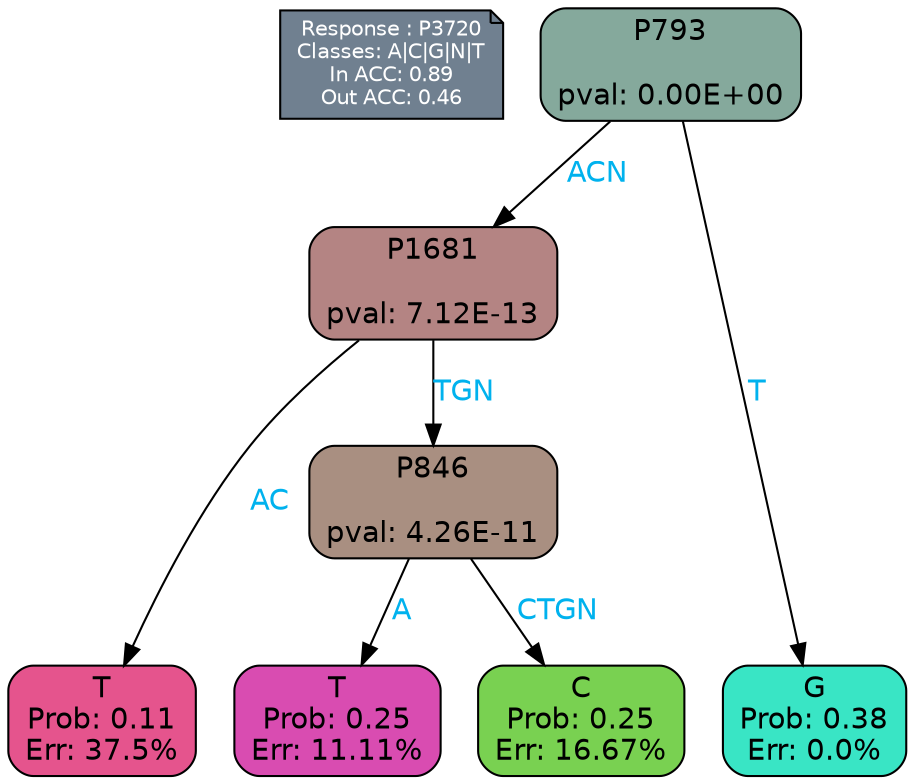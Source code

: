 digraph Tree {
node [shape=box, style="filled, rounded", color="black", fontname=helvetica] ;
graph [ranksep=equally, splines=polylines, bgcolor=transparent, dpi=600] ;
edge [fontname=helvetica] ;
LEGEND [label="Response : P3720
Classes: A|C|G|N|T
In ACC: 0.89
Out ACC: 0.46
",shape=note,align=left,style=filled,fillcolor="slategray",fontcolor="white",fontsize=10];1 [label="P793

pval: 0.00E+00", fillcolor="#85a99c"] ;
2 [label="P1681

pval: 7.12E-13", fillcolor="#b48483"] ;
3 [label="T
Prob: 0.11
Err: 37.5%", fillcolor="#e5548d"] ;
4 [label="P846

pval: 4.26E-11", fillcolor="#a98f81"] ;
5 [label="T
Prob: 0.25
Err: 11.11%", fillcolor="#d94cb1"] ;
6 [label="C
Prob: 0.25
Err: 16.67%", fillcolor="#79d151"] ;
7 [label="G
Prob: 0.38
Err: 0.0%", fillcolor="#39e5c5"] ;
1 -> 2 [label="ACN",fontcolor=deepskyblue2] ;
1 -> 7 [label="T",fontcolor=deepskyblue2] ;
2 -> 3 [label="AC",fontcolor=deepskyblue2] ;
2 -> 4 [label="TGN",fontcolor=deepskyblue2] ;
4 -> 5 [label="A",fontcolor=deepskyblue2] ;
4 -> 6 [label="CTGN",fontcolor=deepskyblue2] ;
{rank = same; 3;5;6;7;}{rank = same; LEGEND;1;}}